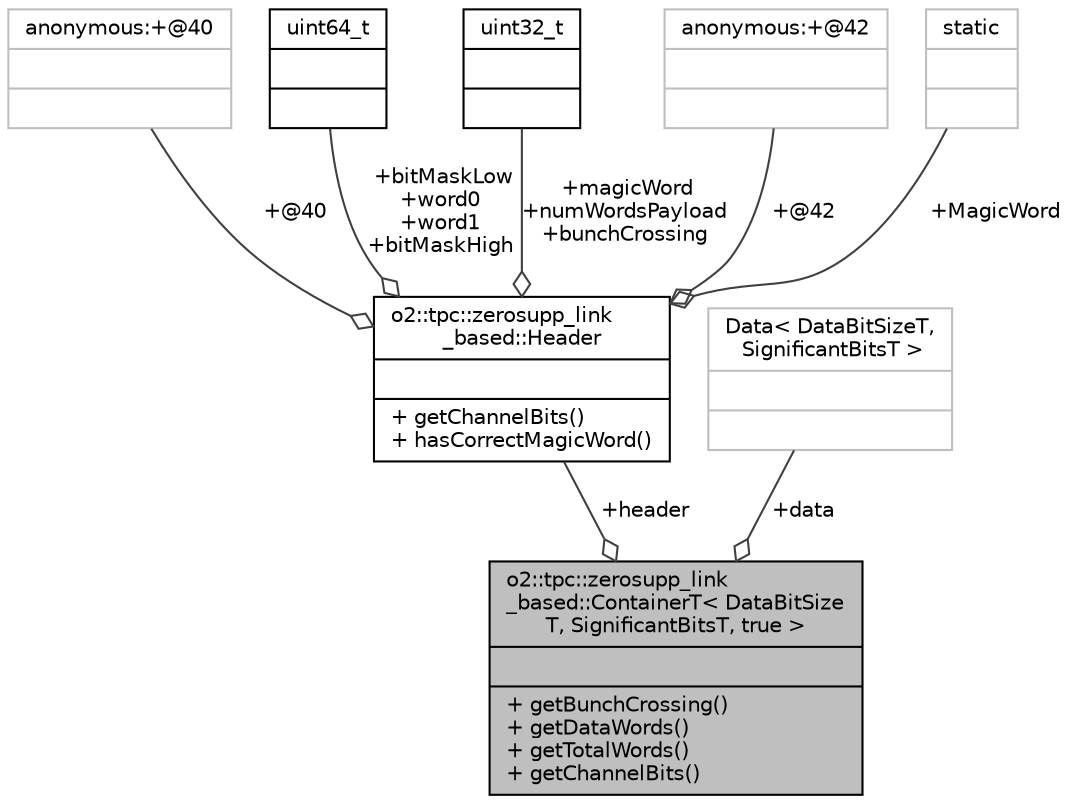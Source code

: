 digraph "o2::tpc::zerosupp_link_based::ContainerT&lt; DataBitSizeT, SignificantBitsT, true &gt;"
{
 // INTERACTIVE_SVG=YES
  bgcolor="transparent";
  edge [fontname="Helvetica",fontsize="10",labelfontname="Helvetica",labelfontsize="10"];
  node [fontname="Helvetica",fontsize="10",shape=record];
  Node1 [label="{o2::tpc::zerosupp_link\l_based::ContainerT\< DataBitSize\lT, SignificantBitsT, true \>\n||+ getBunchCrossing()\l+ getDataWords()\l+ getTotalWords()\l+ getChannelBits()\l}",height=0.2,width=0.4,color="black", fillcolor="grey75", style="filled", fontcolor="black"];
  Node2 -> Node1 [color="grey25",fontsize="10",style="solid",label=" +header" ,arrowhead="odiamond",fontname="Helvetica"];
  Node2 [label="{o2::tpc::zerosupp_link\l_based::Header\n||+ getChannelBits()\l+ hasCorrectMagicWord()\l}",height=0.2,width=0.4,color="black",URL="$d0/de2/structo2_1_1tpc_1_1zerosupp__link__based_1_1Header.html",tooltip="header definition of the zero suppressed link based data format "];
  Node3 -> Node2 [color="grey25",fontsize="10",style="solid",label=" +@40" ,arrowhead="odiamond",fontname="Helvetica"];
  Node3 [label="{anonymous:+@40\n||}",height=0.2,width=0.4,color="grey75"];
  Node4 -> Node2 [color="grey25",fontsize="10",style="solid",label=" +bitMaskLow\n+word0\n+word1\n+bitMaskHigh" ,arrowhead="odiamond",fontname="Helvetica"];
  Node4 [label="{uint64_t\n||}",height=0.2,width=0.4,color="black",URL="$d6/d30/classuint64__t.html"];
  Node5 -> Node2 [color="grey25",fontsize="10",style="solid",label=" +magicWord\n+numWordsPayload\n+bunchCrossing" ,arrowhead="odiamond",fontname="Helvetica"];
  Node5 [label="{uint32_t\n||}",height=0.2,width=0.4,color="black",URL="$d3/d87/classuint32__t.html"];
  Node6 -> Node2 [color="grey25",fontsize="10",style="solid",label=" +@42" ,arrowhead="odiamond",fontname="Helvetica"];
  Node6 [label="{anonymous:+@42\n||}",height=0.2,width=0.4,color="grey75"];
  Node7 -> Node2 [color="grey25",fontsize="10",style="solid",label=" +MagicWord" ,arrowhead="odiamond",fontname="Helvetica"];
  Node7 [label="{static\n||}",height=0.2,width=0.4,color="grey75"];
  Node8 -> Node1 [color="grey25",fontsize="10",style="solid",label=" +data" ,arrowhead="odiamond",fontname="Helvetica"];
  Node8 [label="{Data\< DataBitSizeT,\l SignificantBitsT \>\n||}",height=0.2,width=0.4,color="grey75"];
}
